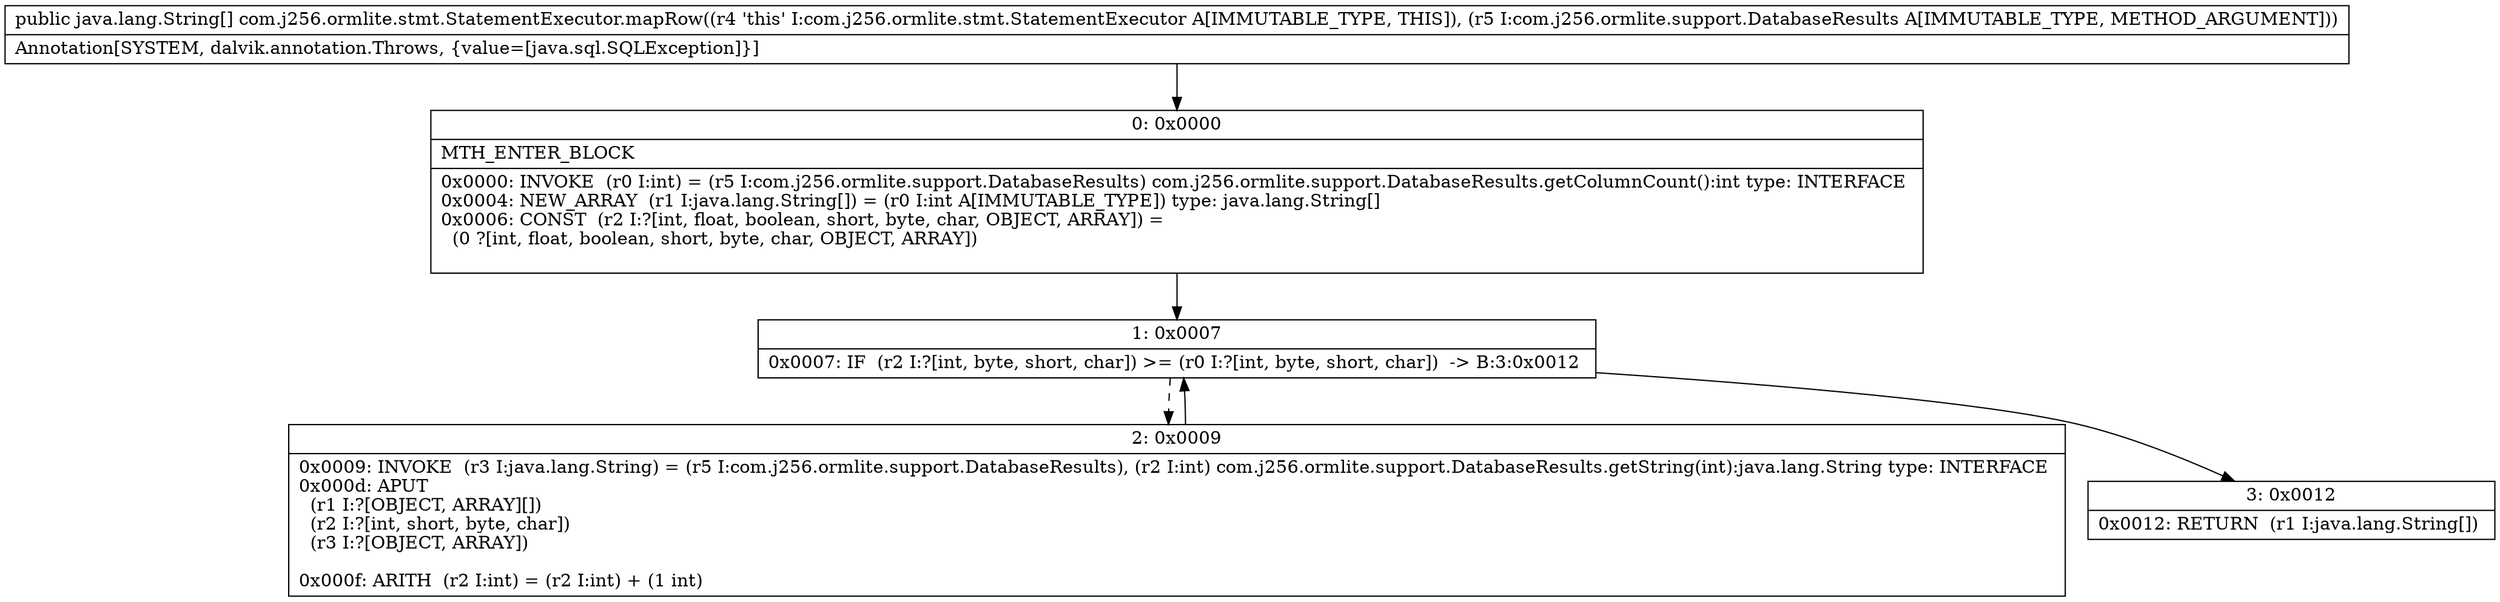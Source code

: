 digraph "CFG forcom.j256.ormlite.stmt.StatementExecutor.mapRow(Lcom\/j256\/ormlite\/support\/DatabaseResults;)[Ljava\/lang\/String;" {
Node_0 [shape=record,label="{0\:\ 0x0000|MTH_ENTER_BLOCK\l|0x0000: INVOKE  (r0 I:int) = (r5 I:com.j256.ormlite.support.DatabaseResults) com.j256.ormlite.support.DatabaseResults.getColumnCount():int type: INTERFACE \l0x0004: NEW_ARRAY  (r1 I:java.lang.String[]) = (r0 I:int A[IMMUTABLE_TYPE]) type: java.lang.String[] \l0x0006: CONST  (r2 I:?[int, float, boolean, short, byte, char, OBJECT, ARRAY]) = \l  (0 ?[int, float, boolean, short, byte, char, OBJECT, ARRAY])\l \l}"];
Node_1 [shape=record,label="{1\:\ 0x0007|0x0007: IF  (r2 I:?[int, byte, short, char]) \>= (r0 I:?[int, byte, short, char])  \-\> B:3:0x0012 \l}"];
Node_2 [shape=record,label="{2\:\ 0x0009|0x0009: INVOKE  (r3 I:java.lang.String) = (r5 I:com.j256.ormlite.support.DatabaseResults), (r2 I:int) com.j256.ormlite.support.DatabaseResults.getString(int):java.lang.String type: INTERFACE \l0x000d: APUT  \l  (r1 I:?[OBJECT, ARRAY][])\l  (r2 I:?[int, short, byte, char])\l  (r3 I:?[OBJECT, ARRAY])\l \l0x000f: ARITH  (r2 I:int) = (r2 I:int) + (1 int) \l}"];
Node_3 [shape=record,label="{3\:\ 0x0012|0x0012: RETURN  (r1 I:java.lang.String[]) \l}"];
MethodNode[shape=record,label="{public java.lang.String[] com.j256.ormlite.stmt.StatementExecutor.mapRow((r4 'this' I:com.j256.ormlite.stmt.StatementExecutor A[IMMUTABLE_TYPE, THIS]), (r5 I:com.j256.ormlite.support.DatabaseResults A[IMMUTABLE_TYPE, METHOD_ARGUMENT]))  | Annotation[SYSTEM, dalvik.annotation.Throws, \{value=[java.sql.SQLException]\}]\l}"];
MethodNode -> Node_0;
Node_0 -> Node_1;
Node_1 -> Node_2[style=dashed];
Node_1 -> Node_3;
Node_2 -> Node_1;
}

